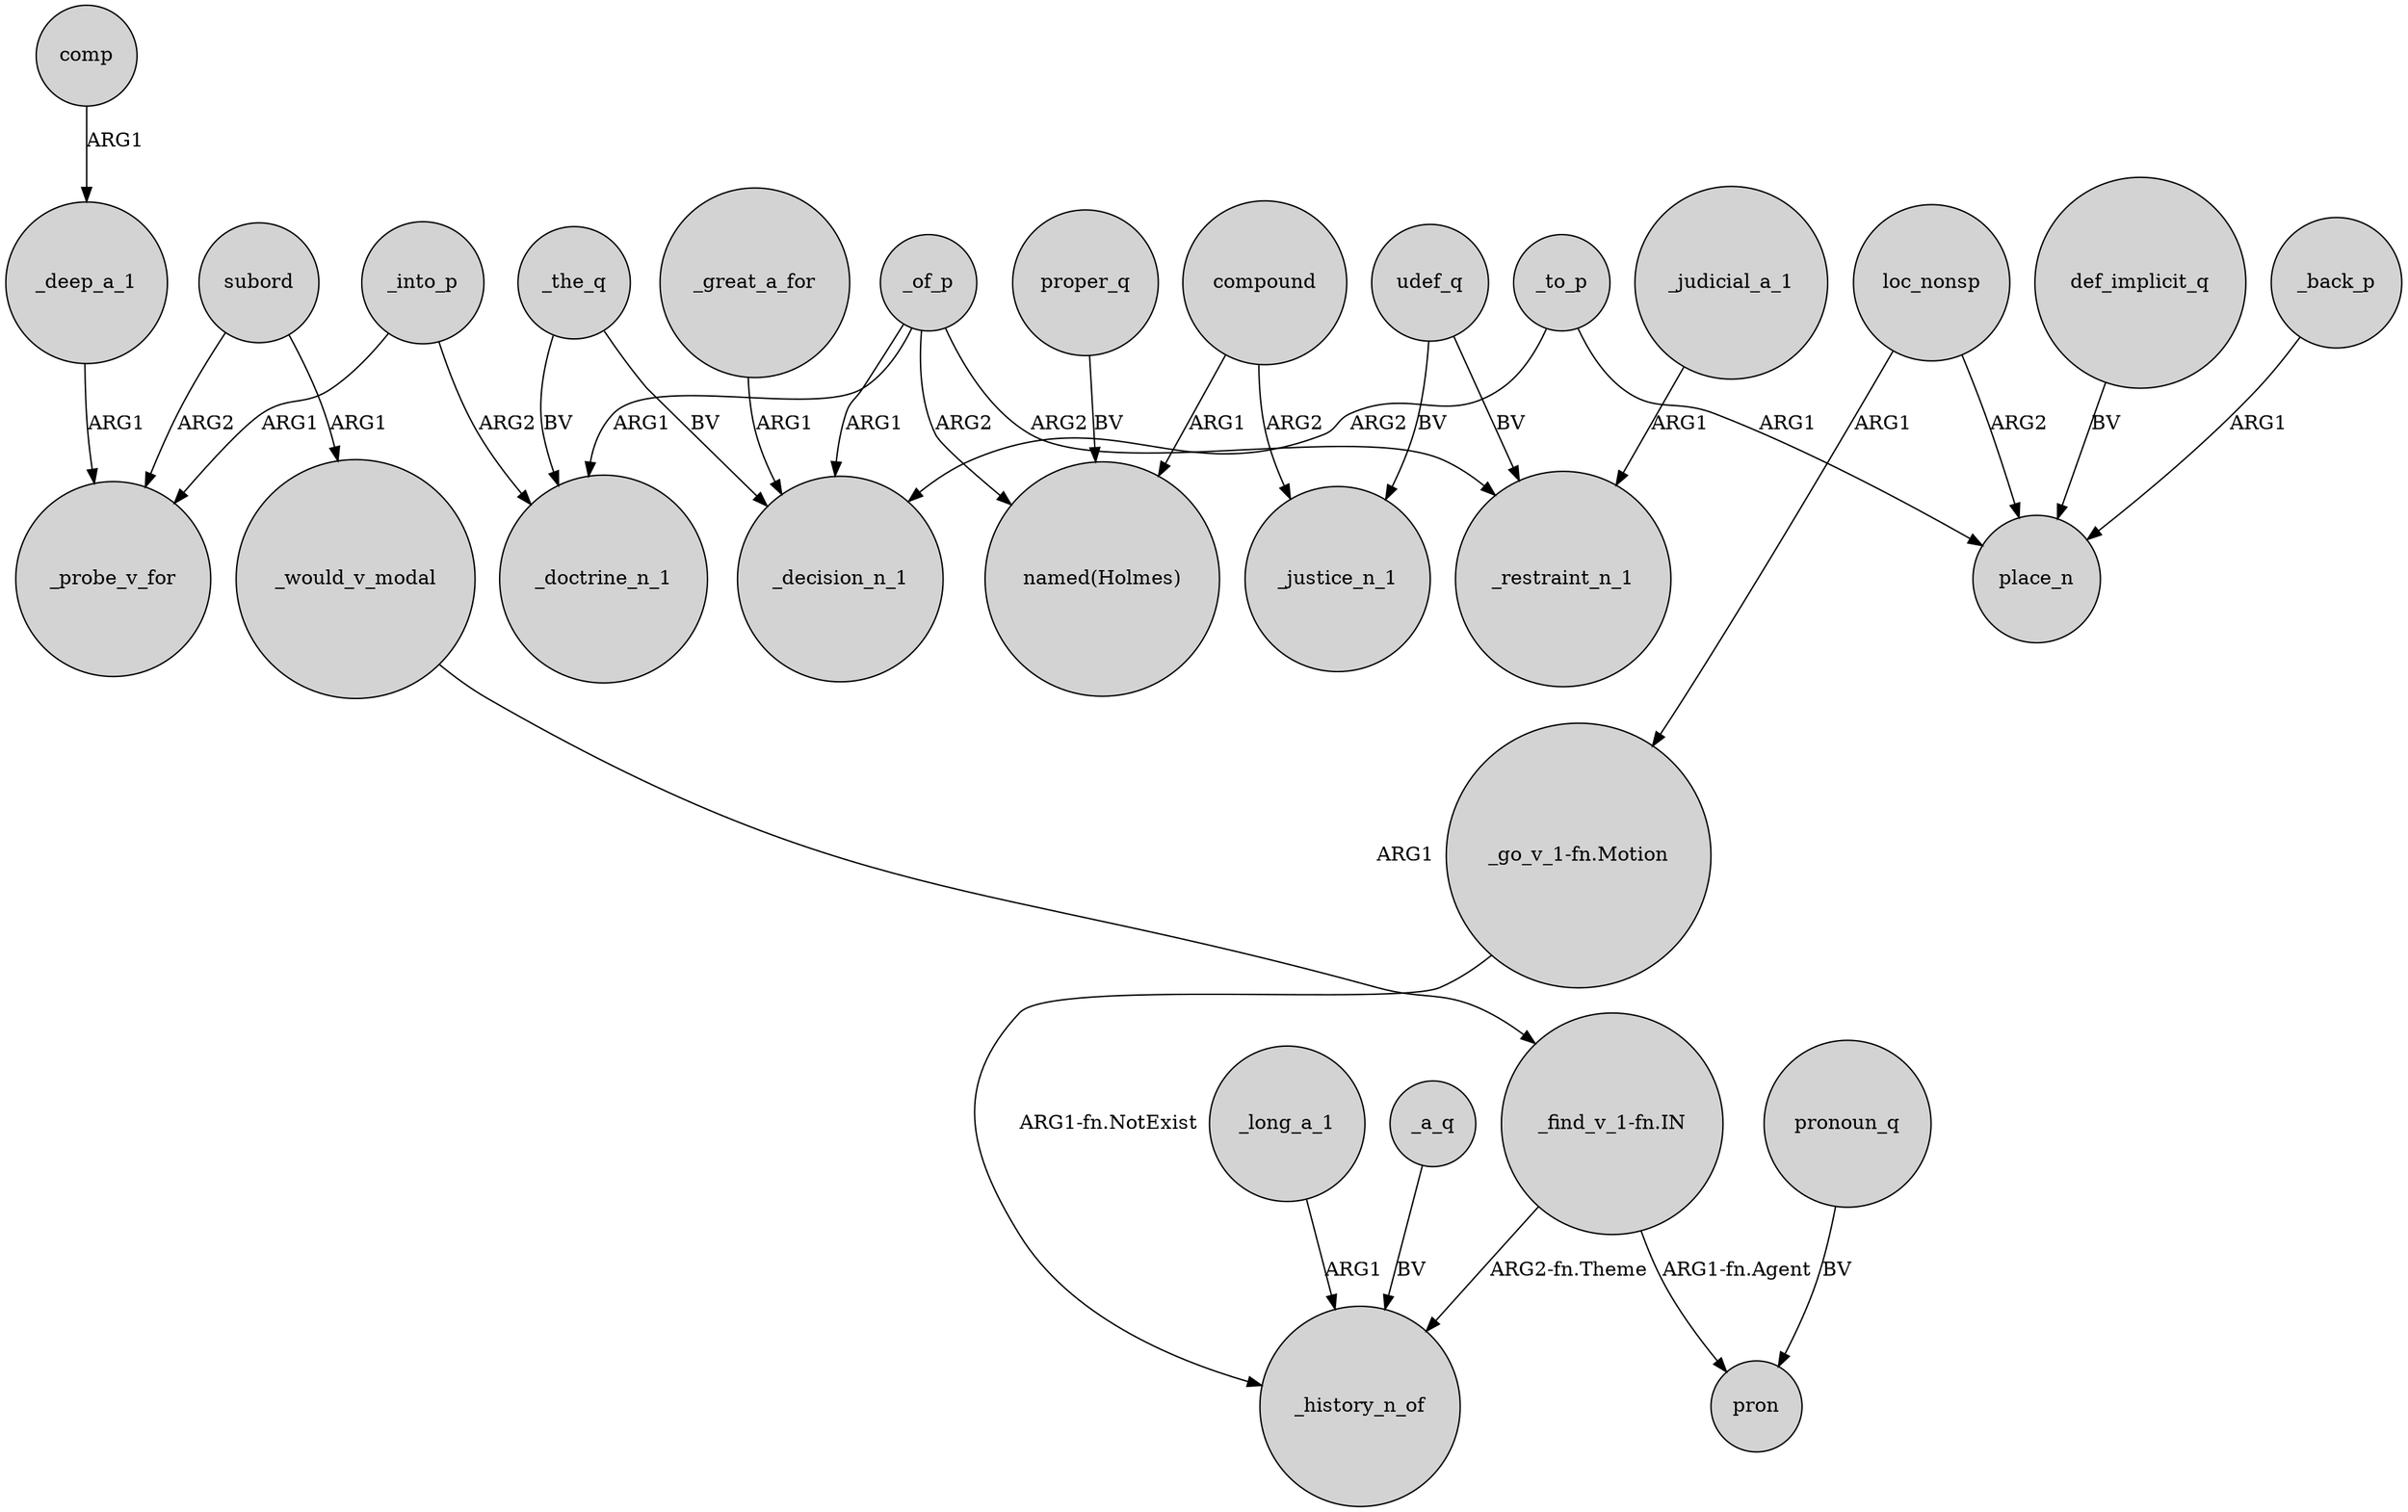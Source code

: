 digraph {
	node [shape=circle style=filled]
	loc_nonsp -> "_go_v_1-fn.Motion" [label=ARG1]
	proper_q -> "named(Holmes)" [label=BV]
	_a_q -> _history_n_of [label=BV]
	_the_q -> _decision_n_1 [label=BV]
	def_implicit_q -> place_n [label=BV]
	_would_v_modal -> "_find_v_1-fn.IN" [label=ARG1]
	comp -> _deep_a_1 [label=ARG1]
	_the_q -> _doctrine_n_1 [label=BV]
	pronoun_q -> pron [label=BV]
	subord -> _probe_v_for [label=ARG2]
	_into_p -> _doctrine_n_1 [label=ARG2]
	udef_q -> _restraint_n_1 [label=BV]
	_of_p -> "named(Holmes)" [label=ARG2]
	_into_p -> _probe_v_for [label=ARG1]
	_judicial_a_1 -> _restraint_n_1 [label=ARG1]
	_to_p -> place_n [label=ARG1]
	_deep_a_1 -> _probe_v_for [label=ARG1]
	"_find_v_1-fn.IN" -> _history_n_of [label="ARG2-fn.Theme"]
	udef_q -> _justice_n_1 [label=BV]
	loc_nonsp -> place_n [label=ARG2]
	_great_a_for -> _decision_n_1 [label=ARG1]
	_back_p -> place_n [label=ARG1]
	_to_p -> _decision_n_1 [label=ARG2]
	compound -> _justice_n_1 [label=ARG2]
	"_go_v_1-fn.Motion" -> _history_n_of [label="ARG1-fn.NotExist"]
	"_find_v_1-fn.IN" -> pron [label="ARG1-fn.Agent"]
	_of_p -> _doctrine_n_1 [label=ARG1]
	compound -> "named(Holmes)" [label=ARG1]
	_of_p -> _decision_n_1 [label=ARG1]
	_of_p -> _restraint_n_1 [label=ARG2]
	_long_a_1 -> _history_n_of [label=ARG1]
	subord -> _would_v_modal [label=ARG1]
}
